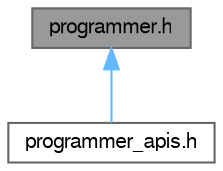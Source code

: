 digraph "programmer.h"
{
 // LATEX_PDF_SIZE
  bgcolor="transparent";
  edge [fontname=FreeSans,fontsize=10,labelfontname=FreeSans,labelfontsize=10];
  node [fontname=FreeSans,fontsize=10,shape=box,height=0.2,width=0.4];
  Node1 [label="programmer.h",height=0.2,width=0.4,color="gray40", fillcolor="grey60", style="filled", fontcolor="black",tooltip="WINC Peripherals Application Interface."];
  Node1 -> Node2 [dir="back",color="steelblue1",style="solid"];
  Node2 [label="programmer_apis.h",height=0.2,width=0.4,color="grey40", fillcolor="white", style="filled",URL="$programmer__apis_8h.html",tooltip="Programmer APIs."];
}
